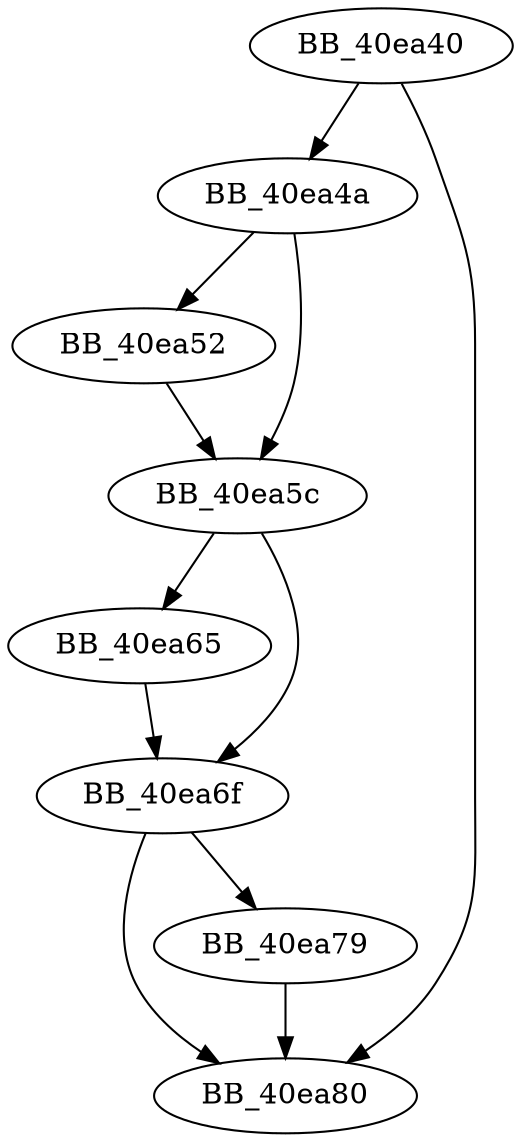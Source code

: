 DiGraph sub_40EA40{
BB_40ea40->BB_40ea4a
BB_40ea40->BB_40ea80
BB_40ea4a->BB_40ea52
BB_40ea4a->BB_40ea5c
BB_40ea52->BB_40ea5c
BB_40ea5c->BB_40ea65
BB_40ea5c->BB_40ea6f
BB_40ea65->BB_40ea6f
BB_40ea6f->BB_40ea79
BB_40ea6f->BB_40ea80
BB_40ea79->BB_40ea80
}
